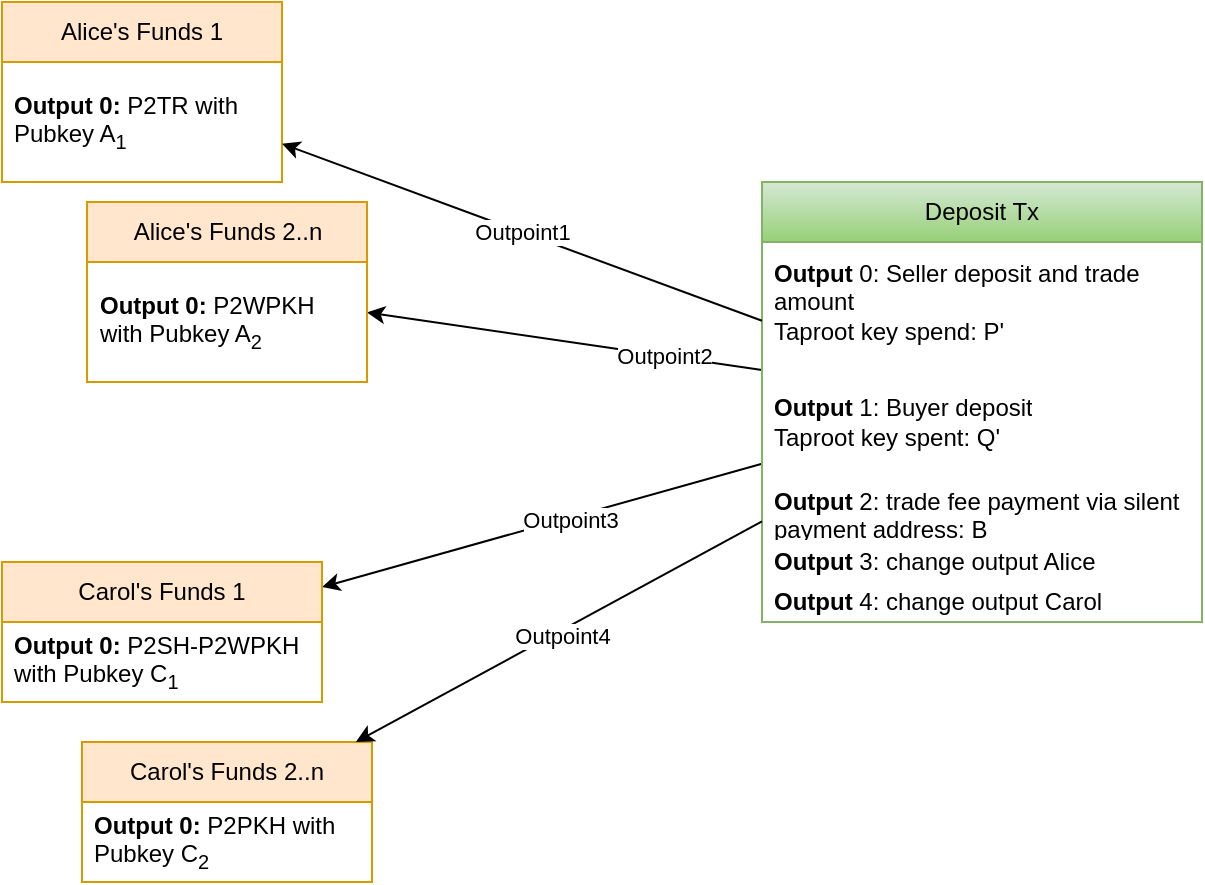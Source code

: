 <mxfile version="27.0.9">
  <diagram id="23iRSUPoRavnBvh4doch" name="Page-1">
    <mxGraphModel dx="1554" dy="915" grid="1" gridSize="10" guides="1" tooltips="1" connect="1" arrows="1" fold="1" page="1" pageScale="1" pageWidth="827" pageHeight="1169" background="#ffffff" math="0" shadow="0">
      <root>
        <mxCell id="0" />
        <mxCell id="1" parent="0" />
        <mxCell id="1sZh3JM9nfFKHM-7VWAS-18" style="edgeStyle=none;shape=connector;rounded=0;orthogonalLoop=1;jettySize=auto;html=1;strokeColor=default;align=center;verticalAlign=middle;fontFamily=Helvetica;fontSize=11;fontColor=default;labelBackgroundColor=default;endArrow=classic;" parent="1" source="1sZh3JM9nfFKHM-7VWAS-5" target="1sZh3JM9nfFKHM-7VWAS-15" edge="1">
          <mxGeometry relative="1" as="geometry" />
        </mxCell>
        <mxCell id="5ajmwlqy_uTEj96M2yF--1" value="Outpoint2" style="edgeLabel;html=1;align=center;verticalAlign=middle;resizable=0;points=[];" parent="1sZh3JM9nfFKHM-7VWAS-18" vertex="1" connectable="0">
          <mxGeometry x="-0.504" relative="1" as="geometry">
            <mxPoint as="offset" />
          </mxGeometry>
        </mxCell>
        <mxCell id="1sZh3JM9nfFKHM-7VWAS-19" style="edgeStyle=none;shape=connector;rounded=0;orthogonalLoop=1;jettySize=auto;html=1;strokeColor=default;align=center;verticalAlign=middle;fontFamily=Helvetica;fontSize=11;fontColor=default;labelBackgroundColor=default;endArrow=classic;" parent="1" source="1sZh3JM9nfFKHM-7VWAS-5" target="1sZh3JM9nfFKHM-7VWAS-11" edge="1">
          <mxGeometry relative="1" as="geometry" />
        </mxCell>
        <mxCell id="5ajmwlqy_uTEj96M2yF--2" value="Outpoint3" style="edgeLabel;html=1;align=center;verticalAlign=middle;resizable=0;points=[];" parent="1sZh3JM9nfFKHM-7VWAS-19" vertex="1" connectable="0">
          <mxGeometry x="-0.122" y="1" relative="1" as="geometry">
            <mxPoint as="offset" />
          </mxGeometry>
        </mxCell>
        <mxCell id="1sZh3JM9nfFKHM-7VWAS-5" value="Deposit Tx" style="swimlane;fontStyle=0;childLayout=stackLayout;horizontal=1;startSize=30;horizontalStack=0;resizeParent=1;resizeParentMax=0;resizeLast=0;collapsible=1;marginBottom=0;whiteSpace=wrap;html=1;labelBackgroundColor=none;fillColor=#d5e8d4;strokeColor=#82b366;gradientColor=#97d077;" parent="1" vertex="1">
          <mxGeometry x="480" y="250" width="220" height="220" as="geometry" />
        </mxCell>
        <mxCell id="1sZh3JM9nfFKHM-7VWAS-6" value="&lt;b&gt;Output&lt;/b&gt;&amp;nbsp;0: Seller deposit and trade amount&lt;br&gt;Taproot key spend: P&#39;" style="text;strokeColor=none;fillColor=none;align=left;verticalAlign=middle;spacingLeft=4;spacingRight=4;overflow=hidden;points=[[0,0.5],[1,0.5]];portConstraint=eastwest;rotatable=0;whiteSpace=wrap;html=1;labelBackgroundColor=none;" parent="1sZh3JM9nfFKHM-7VWAS-5" vertex="1">
          <mxGeometry y="30" width="220" height="60" as="geometry" />
        </mxCell>
        <mxCell id="1sZh3JM9nfFKHM-7VWAS-7" value="&lt;b&gt;Output&lt;/b&gt;&amp;nbsp;1: Buyer deposit&lt;br&gt;Taproot key spent: Q&#39;" style="text;strokeColor=none;fillColor=none;align=left;verticalAlign=middle;spacingLeft=4;spacingRight=4;overflow=hidden;points=[[0,0.5],[1,0.5]];portConstraint=eastwest;rotatable=0;whiteSpace=wrap;html=1;labelBackgroundColor=none;" parent="1sZh3JM9nfFKHM-7VWAS-5" vertex="1">
          <mxGeometry y="90" width="220" height="60" as="geometry" />
        </mxCell>
        <mxCell id="1sZh3JM9nfFKHM-7VWAS-8" value="&lt;b&gt;Output&lt;/b&gt;&amp;nbsp;2: trade fee payment via silent payment address: B" style="text;strokeColor=none;fillColor=none;align=left;verticalAlign=middle;spacingLeft=4;spacingRight=4;overflow=hidden;points=[[0,0.5],[1,0.5]];portConstraint=eastwest;rotatable=0;whiteSpace=wrap;html=1;labelBackgroundColor=none;" parent="1sZh3JM9nfFKHM-7VWAS-5" vertex="1">
          <mxGeometry y="150" width="220" height="30" as="geometry" />
        </mxCell>
        <mxCell id="5ajmwlqy_uTEj96M2yF--5" value="&lt;b&gt;Output&lt;/b&gt;&amp;nbsp;3: change output Alice" style="text;strokeColor=none;fillColor=none;align=left;verticalAlign=middle;spacingLeft=4;spacingRight=4;overflow=hidden;points=[[0,0.5],[1,0.5]];portConstraint=eastwest;rotatable=0;whiteSpace=wrap;html=1;labelBackgroundColor=none;" parent="1sZh3JM9nfFKHM-7VWAS-5" vertex="1">
          <mxGeometry y="180" width="220" height="20" as="geometry" />
        </mxCell>
        <mxCell id="5ajmwlqy_uTEj96M2yF--4" value="&lt;b&gt;Output&lt;/b&gt;&amp;nbsp;4: change output Carol" style="text;strokeColor=none;fillColor=none;align=left;verticalAlign=middle;spacingLeft=4;spacingRight=4;overflow=hidden;points=[[0,0.5],[1,0.5]];portConstraint=eastwest;rotatable=0;whiteSpace=wrap;html=1;labelBackgroundColor=none;" parent="1sZh3JM9nfFKHM-7VWAS-5" vertex="1">
          <mxGeometry y="200" width="220" height="20" as="geometry" />
        </mxCell>
        <mxCell id="1sZh3JM9nfFKHM-7VWAS-9" value="Alice&#39;s Funds 1" style="swimlane;fontStyle=0;childLayout=stackLayout;horizontal=1;startSize=30;horizontalStack=0;resizeParent=1;resizeParentMax=0;resizeLast=0;collapsible=1;marginBottom=0;whiteSpace=wrap;html=1;labelBackgroundColor=none;fillColor=#ffe6cc;strokeColor=#d79b00;" parent="1" vertex="1">
          <mxGeometry x="100" y="160" width="140" height="90" as="geometry" />
        </mxCell>
        <mxCell id="1sZh3JM9nfFKHM-7VWAS-10" value="&lt;b&gt;Output 0: &lt;/b&gt;P2TR with Pubkey A&lt;sub&gt;1&lt;/sub&gt;&amp;nbsp;" style="text;strokeColor=none;fillColor=none;align=left;verticalAlign=middle;spacingLeft=4;spacingRight=4;overflow=hidden;points=[[0,0.5],[1,0.5]];portConstraint=eastwest;rotatable=0;whiteSpace=wrap;html=1;labelBackgroundColor=none;" parent="1sZh3JM9nfFKHM-7VWAS-9" vertex="1">
          <mxGeometry y="30" width="140" height="60" as="geometry" />
        </mxCell>
        <mxCell id="1sZh3JM9nfFKHM-7VWAS-11" value="Carol&#39;s Funds 1" style="swimlane;fontStyle=0;childLayout=stackLayout;horizontal=1;startSize=30;horizontalStack=0;resizeParent=1;resizeParentMax=0;resizeLast=0;collapsible=1;marginBottom=0;whiteSpace=wrap;html=1;labelBackgroundColor=none;fillColor=#ffe6cc;strokeColor=#d79b00;" parent="1" vertex="1">
          <mxGeometry x="100" y="440" width="160" height="70" as="geometry" />
        </mxCell>
        <mxCell id="1sZh3JM9nfFKHM-7VWAS-12" value="&lt;b&gt;Output 0: &lt;/b&gt;P2SH-P2WPKH with Pubkey C&lt;sub&gt;1&lt;/sub&gt;&amp;nbsp;" style="text;strokeColor=none;fillColor=none;align=left;verticalAlign=middle;spacingLeft=4;spacingRight=4;overflow=hidden;points=[[0,0.5],[1,0.5]];portConstraint=eastwest;rotatable=0;whiteSpace=wrap;html=1;labelBackgroundColor=none;" parent="1sZh3JM9nfFKHM-7VWAS-11" vertex="1">
          <mxGeometry y="30" width="160" height="40" as="geometry" />
        </mxCell>
        <mxCell id="1sZh3JM9nfFKHM-7VWAS-13" value="Carol&#39;s Funds 2..n" style="swimlane;fontStyle=0;childLayout=stackLayout;horizontal=1;startSize=30;horizontalStack=0;resizeParent=1;resizeParentMax=0;resizeLast=0;collapsible=1;marginBottom=0;whiteSpace=wrap;html=1;labelBackgroundColor=none;fillColor=#ffe6cc;strokeColor=#d79b00;" parent="1" vertex="1">
          <mxGeometry x="140" y="530" width="145" height="70" as="geometry" />
        </mxCell>
        <mxCell id="1sZh3JM9nfFKHM-7VWAS-14" value="&lt;b&gt;Output 0: &lt;/b&gt;P2PKH with Pubkey C&lt;sub&gt;2&lt;/sub&gt;" style="text;strokeColor=none;fillColor=none;align=left;verticalAlign=middle;spacingLeft=4;spacingRight=4;overflow=hidden;points=[[0,0.5],[1,0.5]];portConstraint=eastwest;rotatable=0;whiteSpace=wrap;html=1;labelBackgroundColor=none;" parent="1sZh3JM9nfFKHM-7VWAS-13" vertex="1">
          <mxGeometry y="30" width="145" height="40" as="geometry" />
        </mxCell>
        <mxCell id="1sZh3JM9nfFKHM-7VWAS-15" value="Alice&#39;s Funds 2..n" style="swimlane;fontStyle=0;childLayout=stackLayout;horizontal=1;startSize=30;horizontalStack=0;resizeParent=1;resizeParentMax=0;resizeLast=0;collapsible=1;marginBottom=0;whiteSpace=wrap;html=1;labelBackgroundColor=none;fillColor=#ffe6cc;strokeColor=#d79b00;" parent="1" vertex="1">
          <mxGeometry x="142.5" y="260" width="140" height="90" as="geometry" />
        </mxCell>
        <mxCell id="1sZh3JM9nfFKHM-7VWAS-16" value="&lt;b&gt;Output 0: &lt;/b&gt;P2WPKH with Pubkey A&lt;sub&gt;2&lt;/sub&gt;" style="text;strokeColor=none;fillColor=none;align=left;verticalAlign=middle;spacingLeft=4;spacingRight=4;overflow=hidden;points=[[0,0.5],[1,0.5]];portConstraint=eastwest;rotatable=0;whiteSpace=wrap;html=1;labelBackgroundColor=none;" parent="1sZh3JM9nfFKHM-7VWAS-15" vertex="1">
          <mxGeometry y="30" width="140" height="60" as="geometry" />
        </mxCell>
        <mxCell id="1sZh3JM9nfFKHM-7VWAS-17" value="Outpoint1" style="rounded=0;orthogonalLoop=1;jettySize=auto;html=1;" parent="1" source="1sZh3JM9nfFKHM-7VWAS-5" target="1sZh3JM9nfFKHM-7VWAS-9" edge="1">
          <mxGeometry relative="1" as="geometry" />
        </mxCell>
        <mxCell id="1sZh3JM9nfFKHM-7VWAS-20" style="edgeStyle=none;shape=connector;rounded=0;orthogonalLoop=1;jettySize=auto;html=1;strokeColor=default;align=center;verticalAlign=middle;fontFamily=Helvetica;fontSize=11;fontColor=default;labelBackgroundColor=default;endArrow=classic;" parent="1" source="1sZh3JM9nfFKHM-7VWAS-5" target="1sZh3JM9nfFKHM-7VWAS-13" edge="1">
          <mxGeometry relative="1" as="geometry" />
        </mxCell>
        <mxCell id="5ajmwlqy_uTEj96M2yF--3" value="Outpoint4" style="edgeLabel;html=1;align=center;verticalAlign=middle;resizable=0;points=[];" parent="1sZh3JM9nfFKHM-7VWAS-20" vertex="1" connectable="0">
          <mxGeometry x="-0.002" y="2" relative="1" as="geometry">
            <mxPoint as="offset" />
          </mxGeometry>
        </mxCell>
      </root>
    </mxGraphModel>
  </diagram>
</mxfile>
